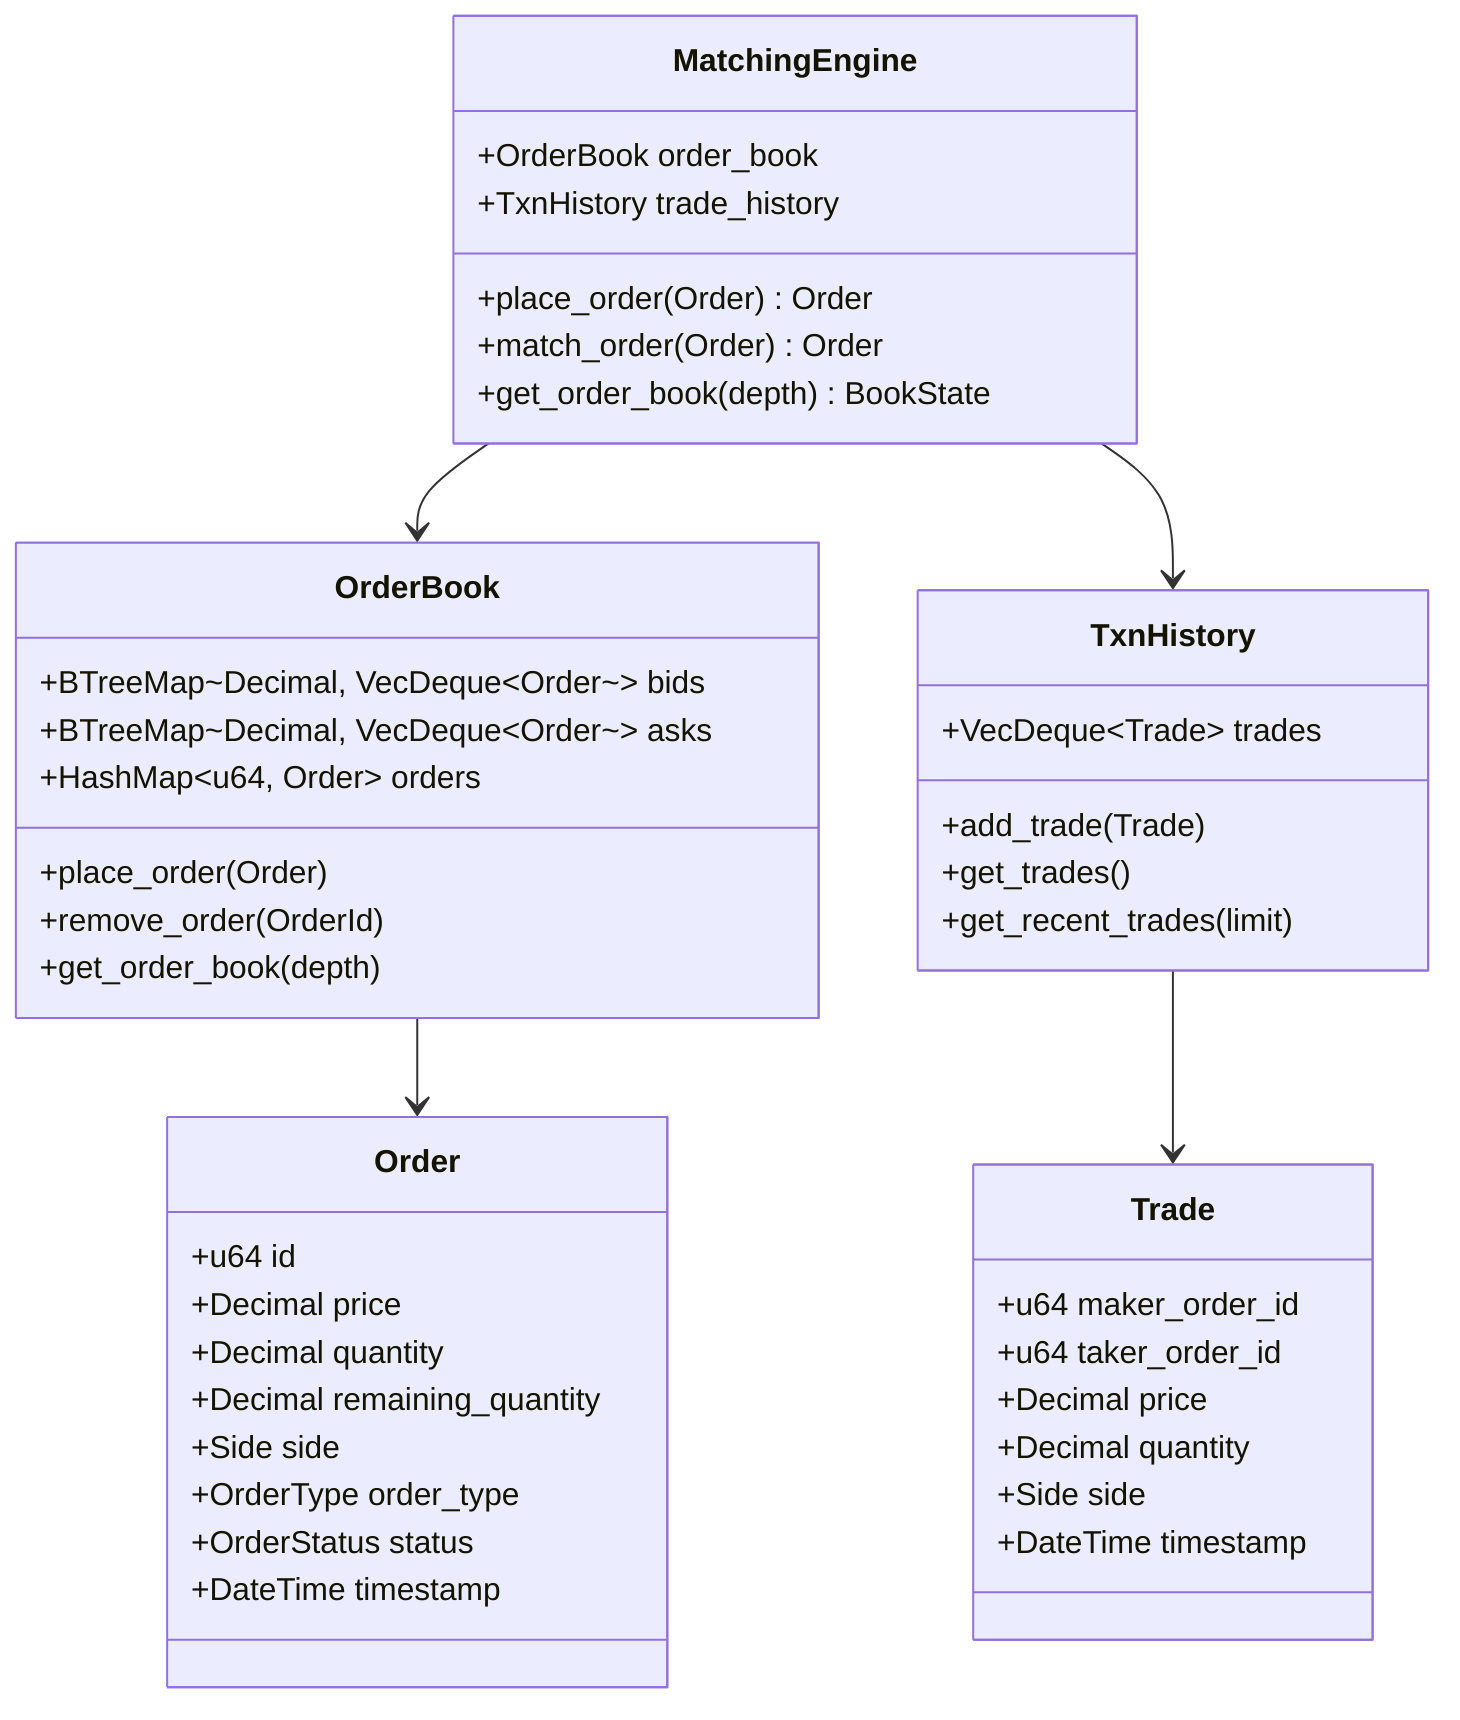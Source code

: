 classDiagram
    class MatchingEngine {
        +OrderBook order_book
        +TxnHistory trade_history
        +place_order(Order) Order
        +match_order(Order) Order
        +get_order_book(depth) BookState
    }

    class OrderBook {
        +BTreeMap~Decimal, VecDeque~Order~~ bids
        +BTreeMap~Decimal, VecDeque~Order~~ asks
        +HashMap~u64, Order~ orders
        +place_order(Order)
        +remove_order(OrderId)
        +get_order_book(depth)
    }

    class TxnHistory {
        +VecDeque~Trade~ trades
        +add_trade(Trade)
        +get_trades()
        +get_recent_trades(limit)
    }

    class Order {
        +u64 id
        +Decimal price
        +Decimal quantity
        +Decimal remaining_quantity
        +Side side
        +OrderType order_type
        +OrderStatus status
        +DateTime timestamp
    }

    class Trade {
        +u64 maker_order_id
        +u64 taker_order_id
        +Decimal price
        +Decimal quantity
        +Side side
        +DateTime timestamp
    }

    MatchingEngine --> OrderBook
    MatchingEngine --> TxnHistory
    OrderBook --> Order
    TxnHistory --> Trade